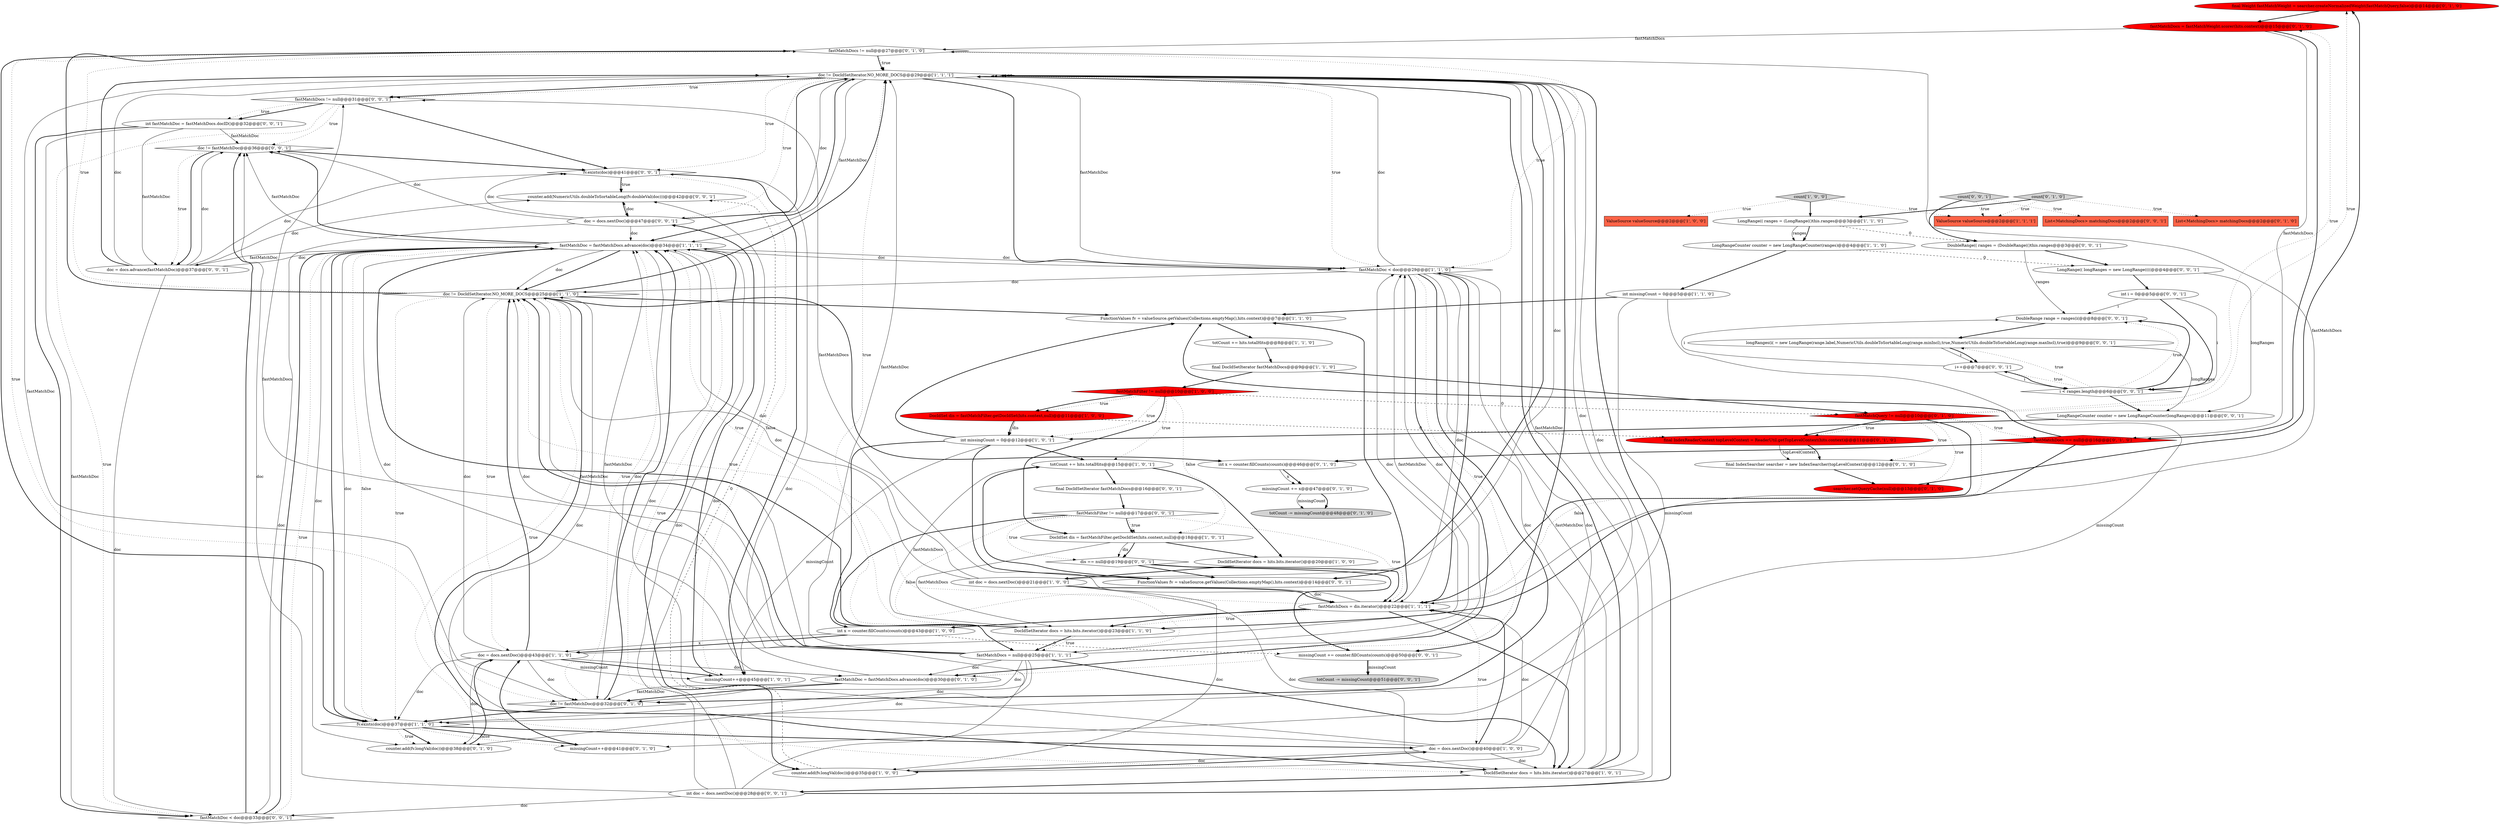 digraph {
46 [style = filled, label = "final Weight fastMatchWeight = searcher.createNormalizedWeight(fastMatchQuery,false)@@@14@@@['0', '1', '0']", fillcolor = red, shape = ellipse image = "AAA1AAABBB2BBB"];
67 [style = filled, label = "fastMatchDocs != null@@@31@@@['0', '0', '1']", fillcolor = white, shape = diamond image = "AAA0AAABBB3BBB"];
12 [style = filled, label = "DocIdSet dis = fastMatchFilter.getDocIdSet(hits.context,null)@@@11@@@['1', '0', '0']", fillcolor = red, shape = ellipse image = "AAA1AAABBB1BBB"];
63 [style = filled, label = "dis == null@@@19@@@['0', '0', '1']", fillcolor = white, shape = diamond image = "AAA0AAABBB3BBB"];
64 [style = filled, label = "doc != fastMatchDoc@@@36@@@['0', '0', '1']", fillcolor = white, shape = diamond image = "AAA0AAABBB3BBB"];
3 [style = filled, label = "LongRangeCounter counter = new LongRangeCounter(ranges)@@@4@@@['1', '1', '0']", fillcolor = white, shape = ellipse image = "AAA0AAABBB1BBB"];
43 [style = filled, label = "missingCount++@@@41@@@['0', '1', '0']", fillcolor = white, shape = ellipse image = "AAA0AAABBB2BBB"];
40 [style = filled, label = "searcher.setQueryCache(null)@@@13@@@['0', '1', '0']", fillcolor = red, shape = ellipse image = "AAA1AAABBB2BBB"];
70 [style = filled, label = "fastMatchDoc < doc@@@33@@@['0', '0', '1']", fillcolor = white, shape = diamond image = "AAA0AAABBB3BBB"];
29 [style = filled, label = "int doc = docs.nextDoc()@@@21@@@['1', '0', '0']", fillcolor = white, shape = ellipse image = "AAA0AAABBB1BBB"];
35 [style = filled, label = "totCount -= missingCount@@@48@@@['0', '1', '0']", fillcolor = lightgray, shape = ellipse image = "AAA0AAABBB2BBB"];
61 [style = filled, label = "final DocIdSetIterator fastMatchDocs@@@16@@@['0', '0', '1']", fillcolor = white, shape = ellipse image = "AAA0AAABBB3BBB"];
16 [style = filled, label = "totCount += hits.totalHits@@@15@@@['1', '0', '1']", fillcolor = white, shape = ellipse image = "AAA0AAABBB1BBB"];
23 [style = filled, label = "doc != DocIdSetIterator.NO_MORE_DOCS@@@25@@@['1', '1', '0']", fillcolor = white, shape = diamond image = "AAA0AAABBB1BBB"];
60 [style = filled, label = "LongRangeCounter counter = new LongRangeCounter(longRanges)@@@11@@@['0', '0', '1']", fillcolor = white, shape = ellipse image = "AAA0AAABBB3BBB"];
65 [style = filled, label = "doc = docs.nextDoc()@@@47@@@['0', '0', '1']", fillcolor = white, shape = ellipse image = "AAA0AAABBB3BBB"];
66 [style = filled, label = "i++@@@7@@@['0', '0', '1']", fillcolor = white, shape = ellipse image = "AAA0AAABBB3BBB"];
22 [style = filled, label = "doc != DocIdSetIterator.NO_MORE_DOCS@@@29@@@['1', '1', '1']", fillcolor = white, shape = diamond image = "AAA0AAABBB1BBB"];
34 [style = filled, label = "final IndexReaderContext topLevelContext = ReaderUtil.getTopLevelContext(hits.context)@@@11@@@['0', '1', '0']", fillcolor = red, shape = ellipse image = "AAA1AAABBB2BBB"];
69 [style = filled, label = "totCount -= missingCount@@@51@@@['0', '0', '1']", fillcolor = lightgray, shape = ellipse image = "AAA0AAABBB3BBB"];
6 [style = filled, label = "int missingCount = 0@@@5@@@['1', '1', '0']", fillcolor = white, shape = ellipse image = "AAA0AAABBB1BBB"];
21 [style = filled, label = "fastMatchFilter != null@@@10@@@['1', '0', '0']", fillcolor = red, shape = diamond image = "AAA1AAABBB1BBB"];
13 [style = filled, label = "int missingCount = 0@@@12@@@['1', '0', '1']", fillcolor = white, shape = ellipse image = "AAA0AAABBB1BBB"];
27 [style = filled, label = "fastMatchDocs = null@@@25@@@['1', '1', '1']", fillcolor = white, shape = ellipse image = "AAA0AAABBB1BBB"];
54 [style = filled, label = "counter.add(NumericUtils.doubleToSortableLong(fv.doubleVal(doc)))@@@42@@@['0', '0', '1']", fillcolor = white, shape = ellipse image = "AAA0AAABBB3BBB"];
57 [style = filled, label = "DoubleRange range = ranges(i(@@@8@@@['0', '0', '1']", fillcolor = white, shape = ellipse image = "AAA0AAABBB3BBB"];
62 [style = filled, label = "int fastMatchDoc = fastMatchDocs.docID()@@@32@@@['0', '0', '1']", fillcolor = white, shape = ellipse image = "AAA0AAABBB3BBB"];
25 [style = filled, label = "totCount += hits.totalHits@@@8@@@['1', '1', '0']", fillcolor = white, shape = ellipse image = "AAA0AAABBB1BBB"];
7 [style = filled, label = "doc = docs.nextDoc()@@@40@@@['1', '0', '0']", fillcolor = white, shape = ellipse image = "AAA0AAABBB1BBB"];
5 [style = filled, label = "ValueSource valueSource@@@2@@@['1', '1', '1']", fillcolor = tomato, shape = box image = "AAA0AAABBB1BBB"];
10 [style = filled, label = "DocIdSetIterator docs = hits.bits.iterator()@@@27@@@['1', '0', '1']", fillcolor = white, shape = ellipse image = "AAA0AAABBB1BBB"];
30 [style = filled, label = "fastMatchQuery != null@@@10@@@['0', '1', '0']", fillcolor = red, shape = diamond image = "AAA1AAABBB2BBB"];
44 [style = filled, label = "fastMatchDoc = fastMatchDocs.advance(doc)@@@30@@@['0', '1', '0']", fillcolor = white, shape = ellipse image = "AAA0AAABBB2BBB"];
55 [style = filled, label = "fastMatchFilter != null@@@17@@@['0', '0', '1']", fillcolor = white, shape = diamond image = "AAA0AAABBB3BBB"];
42 [style = filled, label = "doc != fastMatchDoc@@@32@@@['0', '1', '0']", fillcolor = white, shape = diamond image = "AAA0AAABBB2BBB"];
52 [style = filled, label = "fv.exists(doc)@@@41@@@['0', '0', '1']", fillcolor = white, shape = diamond image = "AAA0AAABBB3BBB"];
32 [style = filled, label = "List<MatchingDocs> matchingDocs@@@2@@@['0', '1', '0']", fillcolor = tomato, shape = box image = "AAA0AAABBB2BBB"];
56 [style = filled, label = "int doc = docs.nextDoc()@@@28@@@['0', '0', '1']", fillcolor = white, shape = ellipse image = "AAA0AAABBB3BBB"];
37 [style = filled, label = "int x = counter.fillCounts(counts)@@@46@@@['0', '1', '0']", fillcolor = white, shape = ellipse image = "AAA0AAABBB2BBB"];
50 [style = filled, label = "doc = docs.advance(fastMatchDoc)@@@37@@@['0', '0', '1']", fillcolor = white, shape = ellipse image = "AAA0AAABBB3BBB"];
71 [style = filled, label = "LongRange(( longRanges = new LongRange((((@@@4@@@['0', '0', '1']", fillcolor = white, shape = ellipse image = "AAA0AAABBB3BBB"];
26 [style = filled, label = "DocIdSetIterator docs = hits.bits.iterator()@@@23@@@['1', '1', '0']", fillcolor = white, shape = ellipse image = "AAA0AAABBB1BBB"];
51 [style = filled, label = "longRanges(i( = new LongRange(range.label,NumericUtils.doubleToSortableLong(range.minIncl),true,NumericUtils.doubleToSortableLong(range.maxIncl),true)@@@9@@@['0', '0', '1']", fillcolor = white, shape = ellipse image = "AAA0AAABBB3BBB"];
48 [style = filled, label = "List<MatchingDocs> matchingDocs@@@2@@@['0', '0', '1']", fillcolor = tomato, shape = box image = "AAA0AAABBB3BBB"];
58 [style = filled, label = "i < ranges.length@@@6@@@['0', '0', '1']", fillcolor = white, shape = diamond image = "AAA0AAABBB3BBB"];
18 [style = filled, label = "missingCount++@@@45@@@['1', '0', '1']", fillcolor = white, shape = ellipse image = "AAA0AAABBB1BBB"];
33 [style = filled, label = "final IndexSearcher searcher = new IndexSearcher(topLevelContext)@@@12@@@['0', '1', '0']", fillcolor = white, shape = ellipse image = "AAA0AAABBB2BBB"];
59 [style = filled, label = "missingCount += counter.fillCounts(counts)@@@50@@@['0', '0', '1']", fillcolor = white, shape = ellipse image = "AAA0AAABBB3BBB"];
0 [style = filled, label = "DocIdSet dis = fastMatchFilter.getDocIdSet(hits.context,null)@@@18@@@['1', '0', '1']", fillcolor = white, shape = ellipse image = "AAA0AAABBB1BBB"];
45 [style = filled, label = "counter.add(fv.longVal(doc))@@@38@@@['0', '1', '0']", fillcolor = white, shape = ellipse image = "AAA0AAABBB2BBB"];
68 [style = filled, label = "int i = 0@@@5@@@['0', '0', '1']", fillcolor = white, shape = ellipse image = "AAA0AAABBB3BBB"];
41 [style = filled, label = "fastMatchDocs != null@@@27@@@['0', '1', '0']", fillcolor = white, shape = diamond image = "AAA0AAABBB2BBB"];
17 [style = filled, label = "count['1', '0', '0']", fillcolor = lightgray, shape = diamond image = "AAA0AAABBB1BBB"];
20 [style = filled, label = "counter.add(fv.longVal(doc))@@@35@@@['1', '0', '0']", fillcolor = white, shape = ellipse image = "AAA0AAABBB1BBB"];
4 [style = filled, label = "ValueSource valueSource@@@2@@@['1', '0', '0']", fillcolor = tomato, shape = box image = "AAA0AAABBB1BBB"];
9 [style = filled, label = "fastMatchDoc = fastMatchDocs.advance(doc)@@@34@@@['1', '1', '1']", fillcolor = white, shape = ellipse image = "AAA0AAABBB1BBB"];
19 [style = filled, label = "int x = counter.fillCounts(counts)@@@43@@@['1', '0', '0']", fillcolor = white, shape = ellipse image = "AAA0AAABBB1BBB"];
36 [style = filled, label = "fastMatchDocs = fastMatchWeight.scorer(hits.context)@@@15@@@['0', '1', '0']", fillcolor = red, shape = ellipse image = "AAA1AAABBB2BBB"];
1 [style = filled, label = "DocIdSetIterator docs = hits.bits.iterator()@@@20@@@['1', '0', '0']", fillcolor = white, shape = ellipse image = "AAA0AAABBB1BBB"];
11 [style = filled, label = "fastMatchDocs = dis.iterator()@@@22@@@['1', '1', '1']", fillcolor = white, shape = ellipse image = "AAA0AAABBB1BBB"];
24 [style = filled, label = "LongRange(( ranges = (LongRange(()this.ranges@@@3@@@['1', '1', '0']", fillcolor = white, shape = ellipse image = "AAA0AAABBB1BBB"];
15 [style = filled, label = "doc = docs.nextDoc()@@@43@@@['1', '1', '0']", fillcolor = white, shape = ellipse image = "AAA0AAABBB1BBB"];
47 [style = filled, label = "DoubleRange(( ranges = (DoubleRange(()this.ranges@@@3@@@['0', '0', '1']", fillcolor = white, shape = ellipse image = "AAA0AAABBB3BBB"];
49 [style = filled, label = "count['0', '0', '1']", fillcolor = lightgray, shape = diamond image = "AAA0AAABBB3BBB"];
8 [style = filled, label = "final DocIdSetIterator fastMatchDocs@@@9@@@['1', '1', '0']", fillcolor = white, shape = ellipse image = "AAA0AAABBB1BBB"];
2 [style = filled, label = "fv.exists(doc)@@@37@@@['1', '1', '0']", fillcolor = white, shape = diamond image = "AAA0AAABBB1BBB"];
31 [style = filled, label = "missingCount += x@@@47@@@['0', '1', '0']", fillcolor = white, shape = ellipse image = "AAA0AAABBB2BBB"];
39 [style = filled, label = "fastMatchDocs == null@@@16@@@['0', '1', '0']", fillcolor = red, shape = diamond image = "AAA1AAABBB2BBB"];
53 [style = filled, label = "FunctionValues fv = valueSource.getValues(Collections.emptyMap(),hits.context)@@@14@@@['0', '0', '1']", fillcolor = white, shape = ellipse image = "AAA0AAABBB3BBB"];
38 [style = filled, label = "count['0', '1', '0']", fillcolor = lightgray, shape = diamond image = "AAA0AAABBB2BBB"];
28 [style = filled, label = "FunctionValues fv = valueSource.getValues(Collections.emptyMap(),hits.context)@@@7@@@['1', '1', '0']", fillcolor = white, shape = ellipse image = "AAA0AAABBB1BBB"];
14 [style = filled, label = "fastMatchDoc < doc@@@29@@@['1', '1', '0']", fillcolor = white, shape = diamond image = "AAA0AAABBB1BBB"];
8->30 [style = bold, label=""];
12->13 [style = solid, label="dis"];
15->2 [style = solid, label="doc"];
21->12 [style = dotted, label="true"];
27->44 [style = solid, label="doc"];
70->64 [style = bold, label=""];
9->14 [style = solid, label="doc"];
50->22 [style = bold, label=""];
30->11 [style = dotted, label="false"];
7->20 [style = solid, label="doc"];
65->54 [style = solid, label="doc"];
68->57 [style = solid, label="i"];
50->70 [style = solid, label="doc"];
42->9 [style = bold, label=""];
68->58 [style = bold, label=""];
59->69 [style = solid, label="missingCount"];
27->14 [style = solid, label="doc"];
50->9 [style = solid, label="doc"];
34->33 [style = solid, label="topLevelContext"];
26->9 [style = bold, label=""];
58->60 [style = bold, label=""];
62->70 [style = solid, label="fastMatchDoc"];
26->22 [style = dotted, label="true"];
41->14 [style = dotted, label="true"];
7->23 [style = solid, label="doc"];
55->63 [style = dotted, label="true"];
54->65 [style = bold, label=""];
22->14 [style = dotted, label="true"];
29->23 [style = solid, label="doc"];
21->30 [style = dashed, label="0"];
23->28 [style = bold, label=""];
14->44 [style = dotted, label="true"];
50->64 [style = solid, label="doc"];
15->23 [style = solid, label="doc"];
30->11 [style = bold, label=""];
22->59 [style = bold, label=""];
23->22 [style = bold, label=""];
50->52 [style = solid, label="doc"];
0->26 [style = solid, label="fastMatchDocs"];
31->35 [style = bold, label=""];
10->22 [style = solid, label="fastMatchDoc"];
37->31 [style = bold, label=""];
62->50 [style = solid, label="fastMatchDoc"];
71->60 [style = solid, label="longRanges"];
9->44 [style = solid, label="doc"];
19->15 [style = solid, label="x"];
0->63 [style = solid, label="dis"];
30->46 [style = dotted, label="true"];
22->67 [style = bold, label=""];
28->25 [style = bold, label=""];
27->23 [style = solid, label="fastMatchDoc"];
27->14 [style = solid, label="fastMatchDoc"];
15->18 [style = solid, label="missingCount"];
23->15 [style = dotted, label="true"];
17->5 [style = dotted, label="true"];
11->41 [style = solid, label="fastMatchDocs"];
70->9 [style = bold, label=""];
41->22 [style = bold, label=""];
36->39 [style = solid, label="fastMatchDocs"];
41->42 [style = dotted, label="true"];
58->51 [style = dotted, label="true"];
19->15 [style = bold, label=""];
30->39 [style = dotted, label="true"];
24->47 [style = dashed, label="0"];
51->66 [style = solid, label="i"];
14->11 [style = bold, label=""];
6->2 [style = solid, label="missingCount"];
38->5 [style = dotted, label="true"];
67->52 [style = bold, label=""];
27->45 [style = solid, label="doc"];
65->9 [style = solid, label="doc"];
24->3 [style = solid, label="ranges"];
49->48 [style = dotted, label="true"];
30->33 [style = dotted, label="true"];
11->7 [style = dotted, label="true"];
11->28 [style = bold, label=""];
56->9 [style = solid, label="doc"];
65->22 [style = bold, label=""];
7->11 [style = bold, label=""];
9->64 [style = bold, label=""];
64->52 [style = bold, label=""];
14->20 [style = solid, label="doc"];
42->2 [style = bold, label=""];
29->11 [style = solid, label="doc"];
14->10 [style = solid, label="doc"];
21->0 [style = bold, label=""];
57->51 [style = bold, label=""];
9->2 [style = bold, label=""];
66->58 [style = solid, label="i"];
22->9 [style = bold, label=""];
34->33 [style = bold, label=""];
6->43 [style = solid, label="missingCount"];
23->41 [style = dotted, label="true"];
46->36 [style = bold, label=""];
26->23 [style = dotted, label="true"];
30->34 [style = bold, label=""];
60->13 [style = bold, label=""];
41->2 [style = bold, label=""];
23->2 [style = dotted, label="true"];
13->16 [style = bold, label=""];
39->26 [style = bold, label=""];
11->26 [style = dotted, label="true"];
9->42 [style = solid, label="doc"];
27->22 [style = solid, label="fastMatchDoc"];
27->67 [style = solid, label="fastMatchDocs"];
26->27 [style = bold, label=""];
61->55 [style = bold, label=""];
23->37 [style = bold, label=""];
71->68 [style = bold, label=""];
52->18 [style = bold, label=""];
56->64 [style = solid, label="doc"];
55->27 [style = bold, label=""];
19->59 [style = dashed, label="0"];
27->42 [style = solid, label="doc"];
23->10 [style = bold, label=""];
22->9 [style = solid, label="fastMatchDoc"];
13->18 [style = solid, label="missingCount"];
22->42 [style = solid, label="fastMatchDoc"];
21->13 [style = dotted, label="true"];
64->50 [style = dotted, label="true"];
56->54 [style = solid, label="doc"];
18->65 [style = bold, label=""];
21->16 [style = dotted, label="true"];
13->28 [style = bold, label=""];
20->7 [style = bold, label=""];
22->14 [style = bold, label=""];
63->53 [style = bold, label=""];
70->9 [style = dotted, label="true"];
44->42 [style = solid, label="fastMatchDoc"];
12->34 [style = dashed, label="0"];
24->3 [style = bold, label=""];
29->11 [style = bold, label=""];
2->43 [style = bold, label=""];
22->14 [style = solid, label="fastMatchDoc"];
11->26 [style = bold, label=""];
65->70 [style = solid, label="doc"];
52->54 [style = bold, label=""];
39->37 [style = bold, label=""];
63->11 [style = bold, label=""];
29->9 [style = solid, label="doc"];
44->42 [style = bold, label=""];
21->0 [style = dotted, label="false"];
11->67 [style = solid, label="fastMatchDocs"];
45->15 [style = bold, label=""];
63->59 [style = bold, label=""];
38->24 [style = bold, label=""];
17->4 [style = dotted, label="true"];
3->71 [style = dashed, label="0"];
26->27 [style = dotted, label="true"];
15->14 [style = solid, label="doc"];
14->42 [style = bold, label=""];
9->2 [style = solid, label="doc"];
44->9 [style = solid, label="fastMatchDoc"];
3->6 [style = bold, label=""];
58->57 [style = bold, label=""];
9->20 [style = bold, label=""];
9->45 [style = solid, label="doc"];
16->61 [style = bold, label=""];
11->9 [style = dotted, label="true"];
38->32 [style = dotted, label="true"];
2->43 [style = dotted, label="false"];
23->41 [style = bold, label=""];
58->66 [style = dotted, label="true"];
68->58 [style = solid, label="i"];
30->34 [style = dotted, label="true"];
62->64 [style = solid, label="fastMatchDoc"];
36->39 [style = bold, label=""];
30->36 [style = dotted, label="true"];
65->22 [style = solid, label="doc"];
21->12 [style = bold, label=""];
66->58 [style = bold, label=""];
55->0 [style = dotted, label="true"];
15->44 [style = solid, label="doc"];
9->64 [style = solid, label="fastMatchDoc"];
12->13 [style = bold, label=""];
27->23 [style = solid, label="doc"];
56->22 [style = solid, label="doc"];
14->9 [style = solid, label="doc"];
13->19 [style = bold, label=""];
23->10 [style = dotted, label="true"];
16->1 [style = bold, label=""];
55->11 [style = dotted, label="true"];
20->54 [style = dashed, label="0"];
50->54 [style = solid, label="doc"];
11->10 [style = bold, label=""];
0->1 [style = bold, label=""];
27->10 [style = bold, label=""];
9->20 [style = dotted, label="true"];
2->45 [style = bold, label=""];
0->63 [style = bold, label=""];
55->27 [style = dotted, label="false"];
59->69 [style = bold, label=""];
1->29 [style = bold, label=""];
52->54 [style = dotted, label="true"];
51->60 [style = solid, label="longRanges"];
16->26 [style = solid, label="fastMatchDocs"];
50->22 [style = solid, label="doc"];
29->22 [style = solid, label="doc"];
65->64 [style = solid, label="doc"];
52->18 [style = dotted, label="false"];
67->70 [style = dotted, label="true"];
7->22 [style = solid, label="doc"];
10->22 [style = bold, label=""];
62->70 [style = bold, label=""];
15->23 [style = bold, label=""];
14->22 [style = solid, label="doc"];
29->20 [style = solid, label="doc"];
41->22 [style = dotted, label="true"];
10->56 [style = bold, label=""];
13->53 [style = bold, label=""];
22->65 [style = dotted, label="true"];
56->52 [style = solid, label="doc"];
58->57 [style = dotted, label="true"];
67->64 [style = dotted, label="true"];
14->11 [style = solid, label="doc"];
9->50 [style = solid, label="fastMatchDoc"];
9->2 [style = dotted, label="false"];
2->45 [style = dotted, label="true"];
55->0 [style = bold, label=""];
7->10 [style = solid, label="doc"];
11->19 [style = bold, label=""];
49->5 [style = dotted, label="true"];
14->44 [style = bold, label=""];
56->70 [style = solid, label="doc"];
15->18 [style = bold, label=""];
36->41 [style = solid, label="fastMatchDocs"];
31->35 [style = solid, label="missingCount"];
39->28 [style = bold, label=""];
30->40 [style = dotted, label="true"];
47->71 [style = bold, label=""];
10->14 [style = solid, label="fastMatchDoc"];
67->62 [style = bold, label=""];
40->46 [style = bold, label=""];
27->2 [style = solid, label="doc"];
49->47 [style = bold, label=""];
9->23 [style = bold, label=""];
15->45 [style = solid, label="doc"];
66->57 [style = solid, label="i"];
22->52 [style = dotted, label="true"];
17->24 [style = bold, label=""];
22->67 [style = dotted, label="true"];
22->53 [style = bold, label=""];
33->40 [style = bold, label=""];
9->23 [style = solid, label="doc"];
43->15 [style = bold, label=""];
42->9 [style = dotted, label="true"];
15->42 [style = solid, label="doc"];
14->23 [style = solid, label="doc"];
56->22 [style = bold, label=""];
53->16 [style = bold, label=""];
8->21 [style = bold, label=""];
25->8 [style = bold, label=""];
27->23 [style = bold, label=""];
64->50 [style = bold, label=""];
2->7 [style = bold, label=""];
29->10 [style = solid, label="doc"];
65->52 [style = solid, label="doc"];
67->62 [style = dotted, label="true"];
7->9 [style = solid, label="doc"];
47->57 [style = solid, label="ranges"];
51->66 [style = bold, label=""];
6->28 [style = bold, label=""];
7->11 [style = solid, label="doc"];
37->31 [style = solid, label="x"];
}
